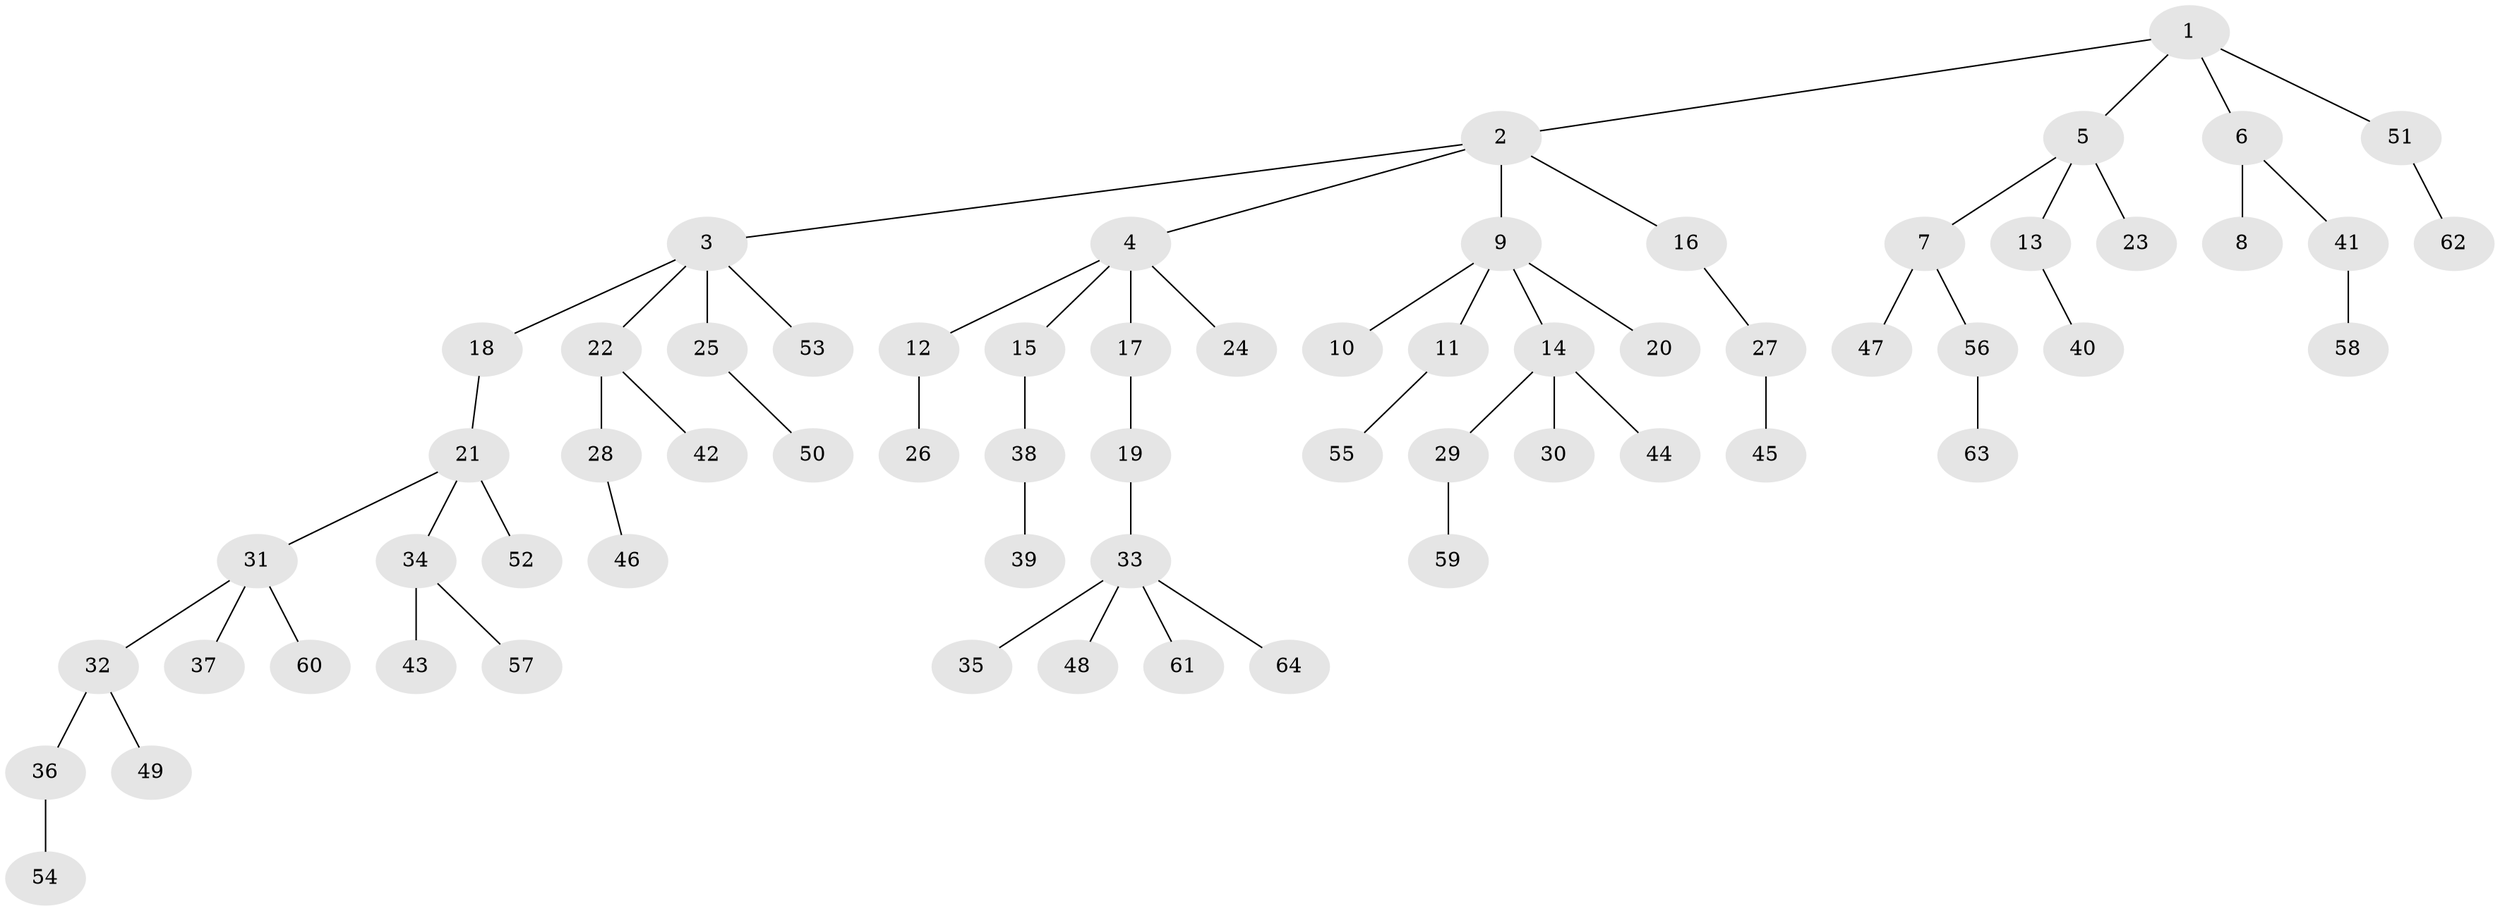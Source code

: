 // coarse degree distribution, {6: 0.05263157894736842, 5: 0.05263157894736842, 3: 0.10526315789473684, 1: 0.6842105263157895, 4: 0.05263157894736842, 2: 0.05263157894736842}
// Generated by graph-tools (version 1.1) at 2025/19/03/04/25 18:19:09]
// undirected, 64 vertices, 63 edges
graph export_dot {
graph [start="1"]
  node [color=gray90,style=filled];
  1;
  2;
  3;
  4;
  5;
  6;
  7;
  8;
  9;
  10;
  11;
  12;
  13;
  14;
  15;
  16;
  17;
  18;
  19;
  20;
  21;
  22;
  23;
  24;
  25;
  26;
  27;
  28;
  29;
  30;
  31;
  32;
  33;
  34;
  35;
  36;
  37;
  38;
  39;
  40;
  41;
  42;
  43;
  44;
  45;
  46;
  47;
  48;
  49;
  50;
  51;
  52;
  53;
  54;
  55;
  56;
  57;
  58;
  59;
  60;
  61;
  62;
  63;
  64;
  1 -- 2;
  1 -- 5;
  1 -- 6;
  1 -- 51;
  2 -- 3;
  2 -- 4;
  2 -- 9;
  2 -- 16;
  3 -- 18;
  3 -- 22;
  3 -- 25;
  3 -- 53;
  4 -- 12;
  4 -- 15;
  4 -- 17;
  4 -- 24;
  5 -- 7;
  5 -- 13;
  5 -- 23;
  6 -- 8;
  6 -- 41;
  7 -- 47;
  7 -- 56;
  9 -- 10;
  9 -- 11;
  9 -- 14;
  9 -- 20;
  11 -- 55;
  12 -- 26;
  13 -- 40;
  14 -- 29;
  14 -- 30;
  14 -- 44;
  15 -- 38;
  16 -- 27;
  17 -- 19;
  18 -- 21;
  19 -- 33;
  21 -- 31;
  21 -- 34;
  21 -- 52;
  22 -- 28;
  22 -- 42;
  25 -- 50;
  27 -- 45;
  28 -- 46;
  29 -- 59;
  31 -- 32;
  31 -- 37;
  31 -- 60;
  32 -- 36;
  32 -- 49;
  33 -- 35;
  33 -- 48;
  33 -- 61;
  33 -- 64;
  34 -- 43;
  34 -- 57;
  36 -- 54;
  38 -- 39;
  41 -- 58;
  51 -- 62;
  56 -- 63;
}
